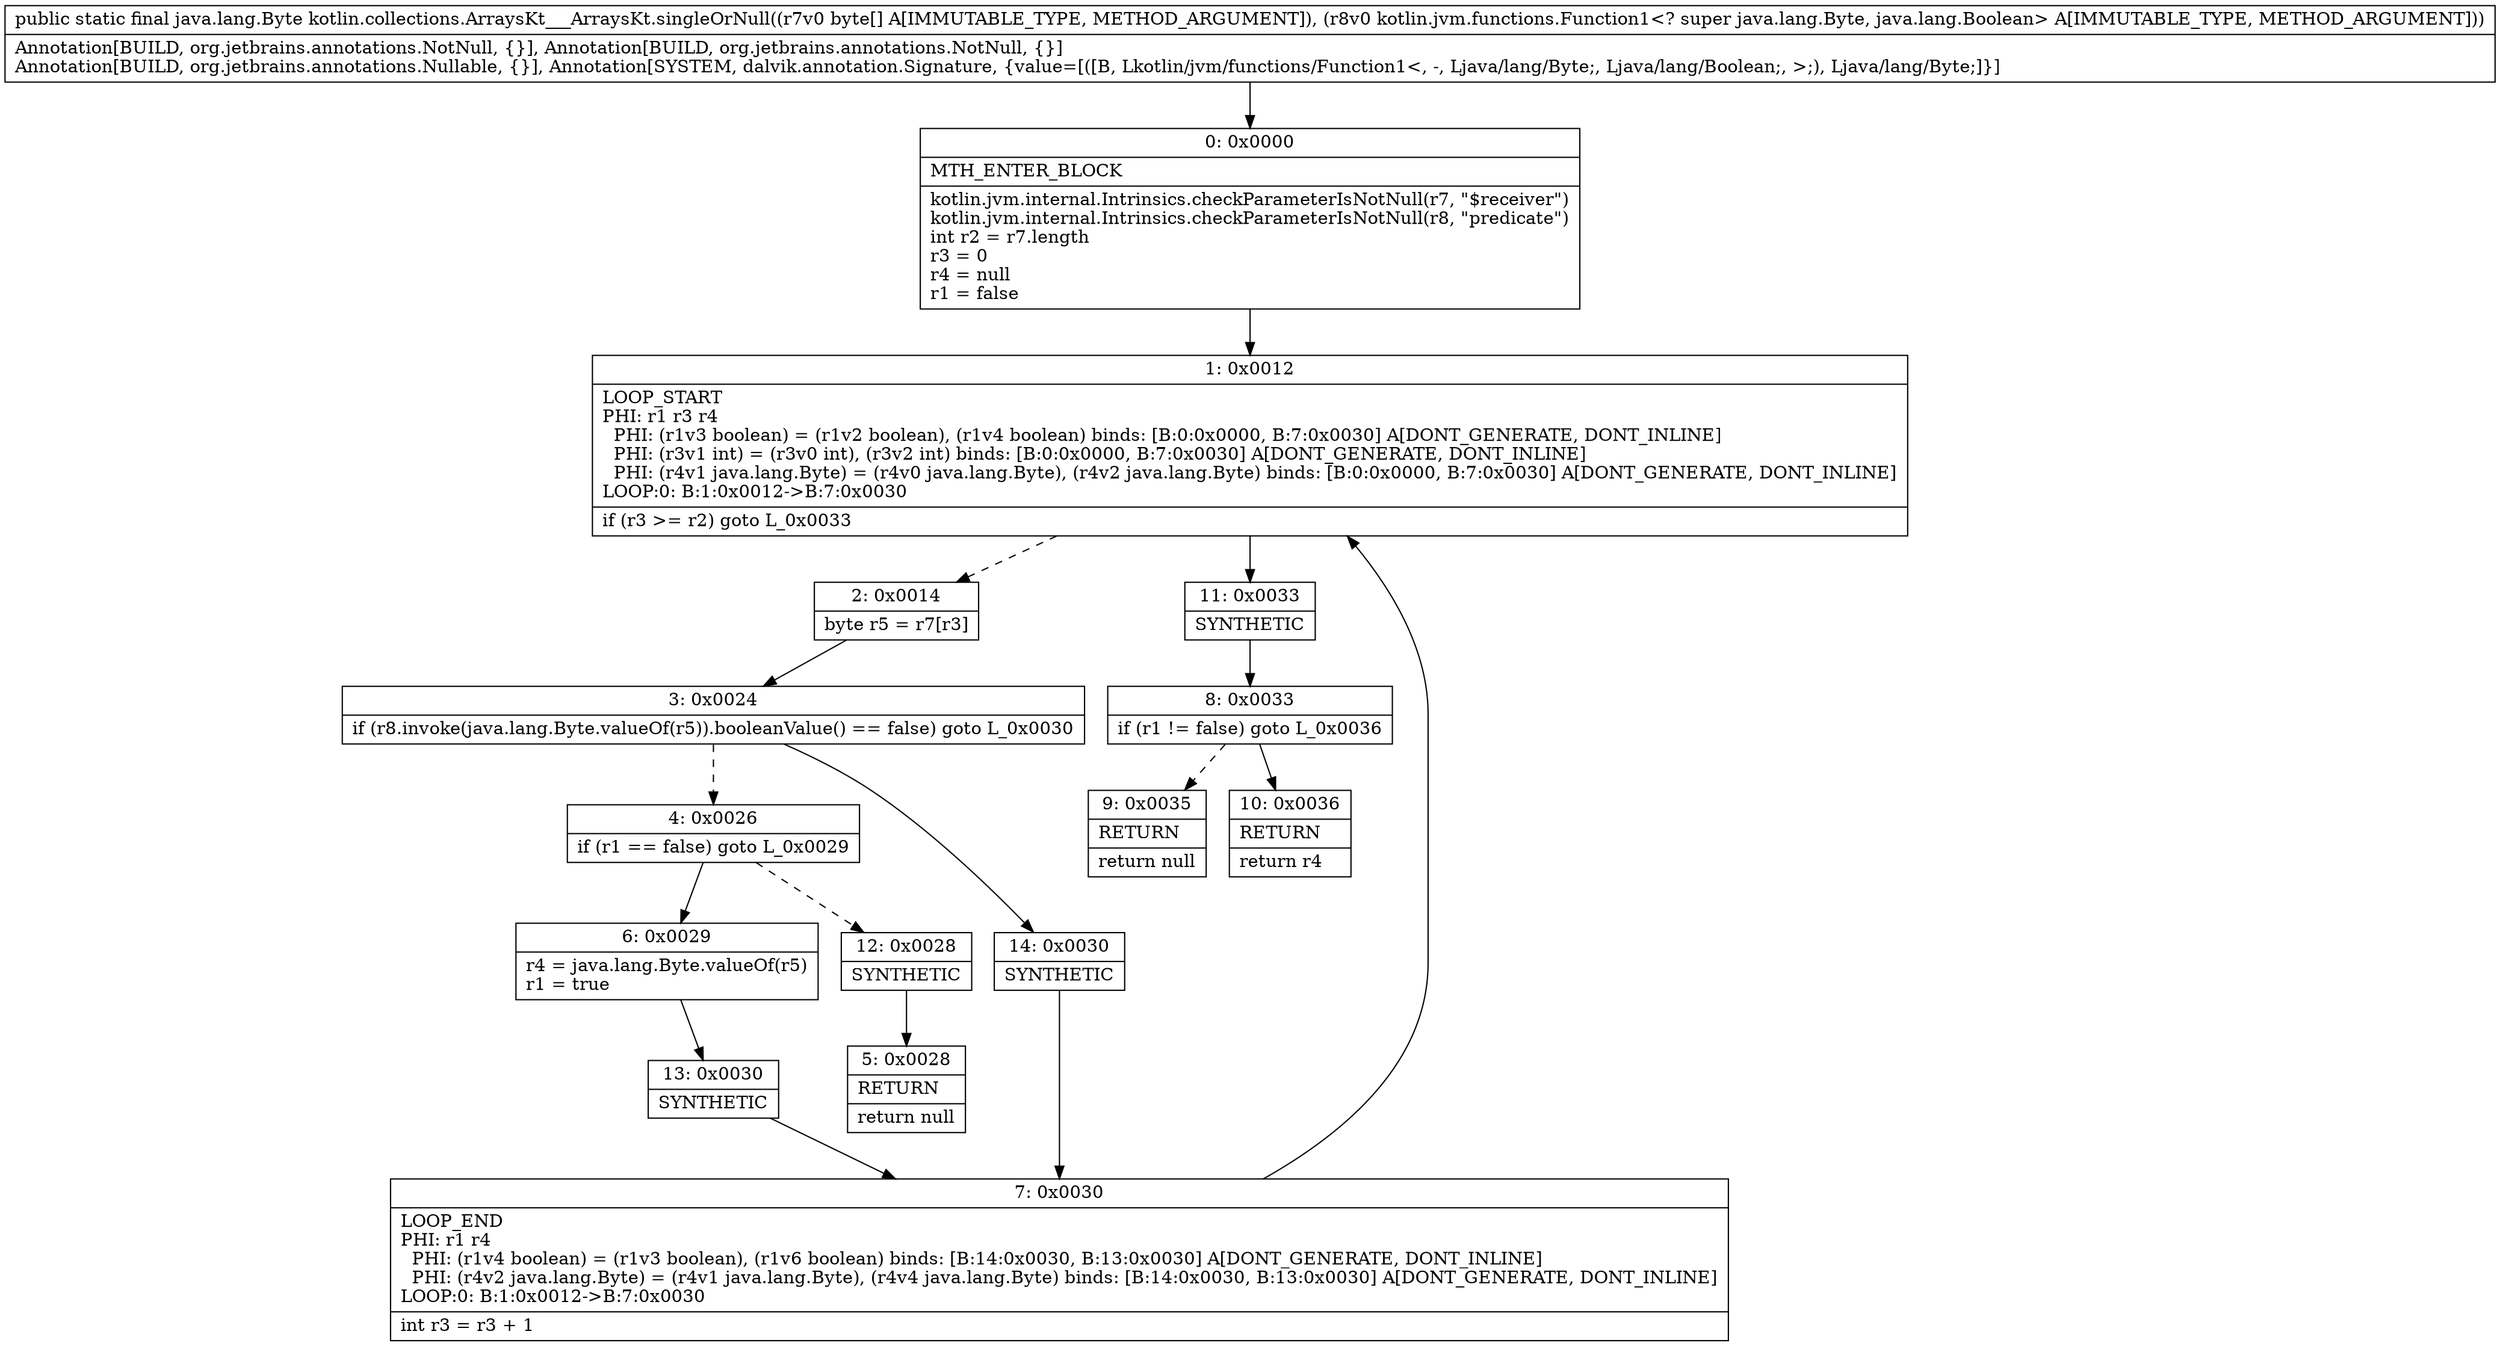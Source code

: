 digraph "CFG forkotlin.collections.ArraysKt___ArraysKt.singleOrNull([BLkotlin\/jvm\/functions\/Function1;)Ljava\/lang\/Byte;" {
Node_0 [shape=record,label="{0\:\ 0x0000|MTH_ENTER_BLOCK\l|kotlin.jvm.internal.Intrinsics.checkParameterIsNotNull(r7, \"$receiver\")\lkotlin.jvm.internal.Intrinsics.checkParameterIsNotNull(r8, \"predicate\")\lint r2 = r7.length\lr3 = 0\lr4 = null\lr1 = false\l}"];
Node_1 [shape=record,label="{1\:\ 0x0012|LOOP_START\lPHI: r1 r3 r4 \l  PHI: (r1v3 boolean) = (r1v2 boolean), (r1v4 boolean) binds: [B:0:0x0000, B:7:0x0030] A[DONT_GENERATE, DONT_INLINE]\l  PHI: (r3v1 int) = (r3v0 int), (r3v2 int) binds: [B:0:0x0000, B:7:0x0030] A[DONT_GENERATE, DONT_INLINE]\l  PHI: (r4v1 java.lang.Byte) = (r4v0 java.lang.Byte), (r4v2 java.lang.Byte) binds: [B:0:0x0000, B:7:0x0030] A[DONT_GENERATE, DONT_INLINE]\lLOOP:0: B:1:0x0012\-\>B:7:0x0030\l|if (r3 \>= r2) goto L_0x0033\l}"];
Node_2 [shape=record,label="{2\:\ 0x0014|byte r5 = r7[r3]\l}"];
Node_3 [shape=record,label="{3\:\ 0x0024|if (r8.invoke(java.lang.Byte.valueOf(r5)).booleanValue() == false) goto L_0x0030\l}"];
Node_4 [shape=record,label="{4\:\ 0x0026|if (r1 == false) goto L_0x0029\l}"];
Node_5 [shape=record,label="{5\:\ 0x0028|RETURN\l|return null\l}"];
Node_6 [shape=record,label="{6\:\ 0x0029|r4 = java.lang.Byte.valueOf(r5)\lr1 = true\l}"];
Node_7 [shape=record,label="{7\:\ 0x0030|LOOP_END\lPHI: r1 r4 \l  PHI: (r1v4 boolean) = (r1v3 boolean), (r1v6 boolean) binds: [B:14:0x0030, B:13:0x0030] A[DONT_GENERATE, DONT_INLINE]\l  PHI: (r4v2 java.lang.Byte) = (r4v1 java.lang.Byte), (r4v4 java.lang.Byte) binds: [B:14:0x0030, B:13:0x0030] A[DONT_GENERATE, DONT_INLINE]\lLOOP:0: B:1:0x0012\-\>B:7:0x0030\l|int r3 = r3 + 1\l}"];
Node_8 [shape=record,label="{8\:\ 0x0033|if (r1 != false) goto L_0x0036\l}"];
Node_9 [shape=record,label="{9\:\ 0x0035|RETURN\l|return null\l}"];
Node_10 [shape=record,label="{10\:\ 0x0036|RETURN\l|return r4\l}"];
Node_11 [shape=record,label="{11\:\ 0x0033|SYNTHETIC\l}"];
Node_12 [shape=record,label="{12\:\ 0x0028|SYNTHETIC\l}"];
Node_13 [shape=record,label="{13\:\ 0x0030|SYNTHETIC\l}"];
Node_14 [shape=record,label="{14\:\ 0x0030|SYNTHETIC\l}"];
MethodNode[shape=record,label="{public static final java.lang.Byte kotlin.collections.ArraysKt___ArraysKt.singleOrNull((r7v0 byte[] A[IMMUTABLE_TYPE, METHOD_ARGUMENT]), (r8v0 kotlin.jvm.functions.Function1\<? super java.lang.Byte, java.lang.Boolean\> A[IMMUTABLE_TYPE, METHOD_ARGUMENT]))  | Annotation[BUILD, org.jetbrains.annotations.NotNull, \{\}], Annotation[BUILD, org.jetbrains.annotations.NotNull, \{\}]\lAnnotation[BUILD, org.jetbrains.annotations.Nullable, \{\}], Annotation[SYSTEM, dalvik.annotation.Signature, \{value=[([B, Lkotlin\/jvm\/functions\/Function1\<, \-, Ljava\/lang\/Byte;, Ljava\/lang\/Boolean;, \>;), Ljava\/lang\/Byte;]\}]\l}"];
MethodNode -> Node_0;
Node_0 -> Node_1;
Node_1 -> Node_2[style=dashed];
Node_1 -> Node_11;
Node_2 -> Node_3;
Node_3 -> Node_4[style=dashed];
Node_3 -> Node_14;
Node_4 -> Node_6;
Node_4 -> Node_12[style=dashed];
Node_6 -> Node_13;
Node_7 -> Node_1;
Node_8 -> Node_9[style=dashed];
Node_8 -> Node_10;
Node_11 -> Node_8;
Node_12 -> Node_5;
Node_13 -> Node_7;
Node_14 -> Node_7;
}

